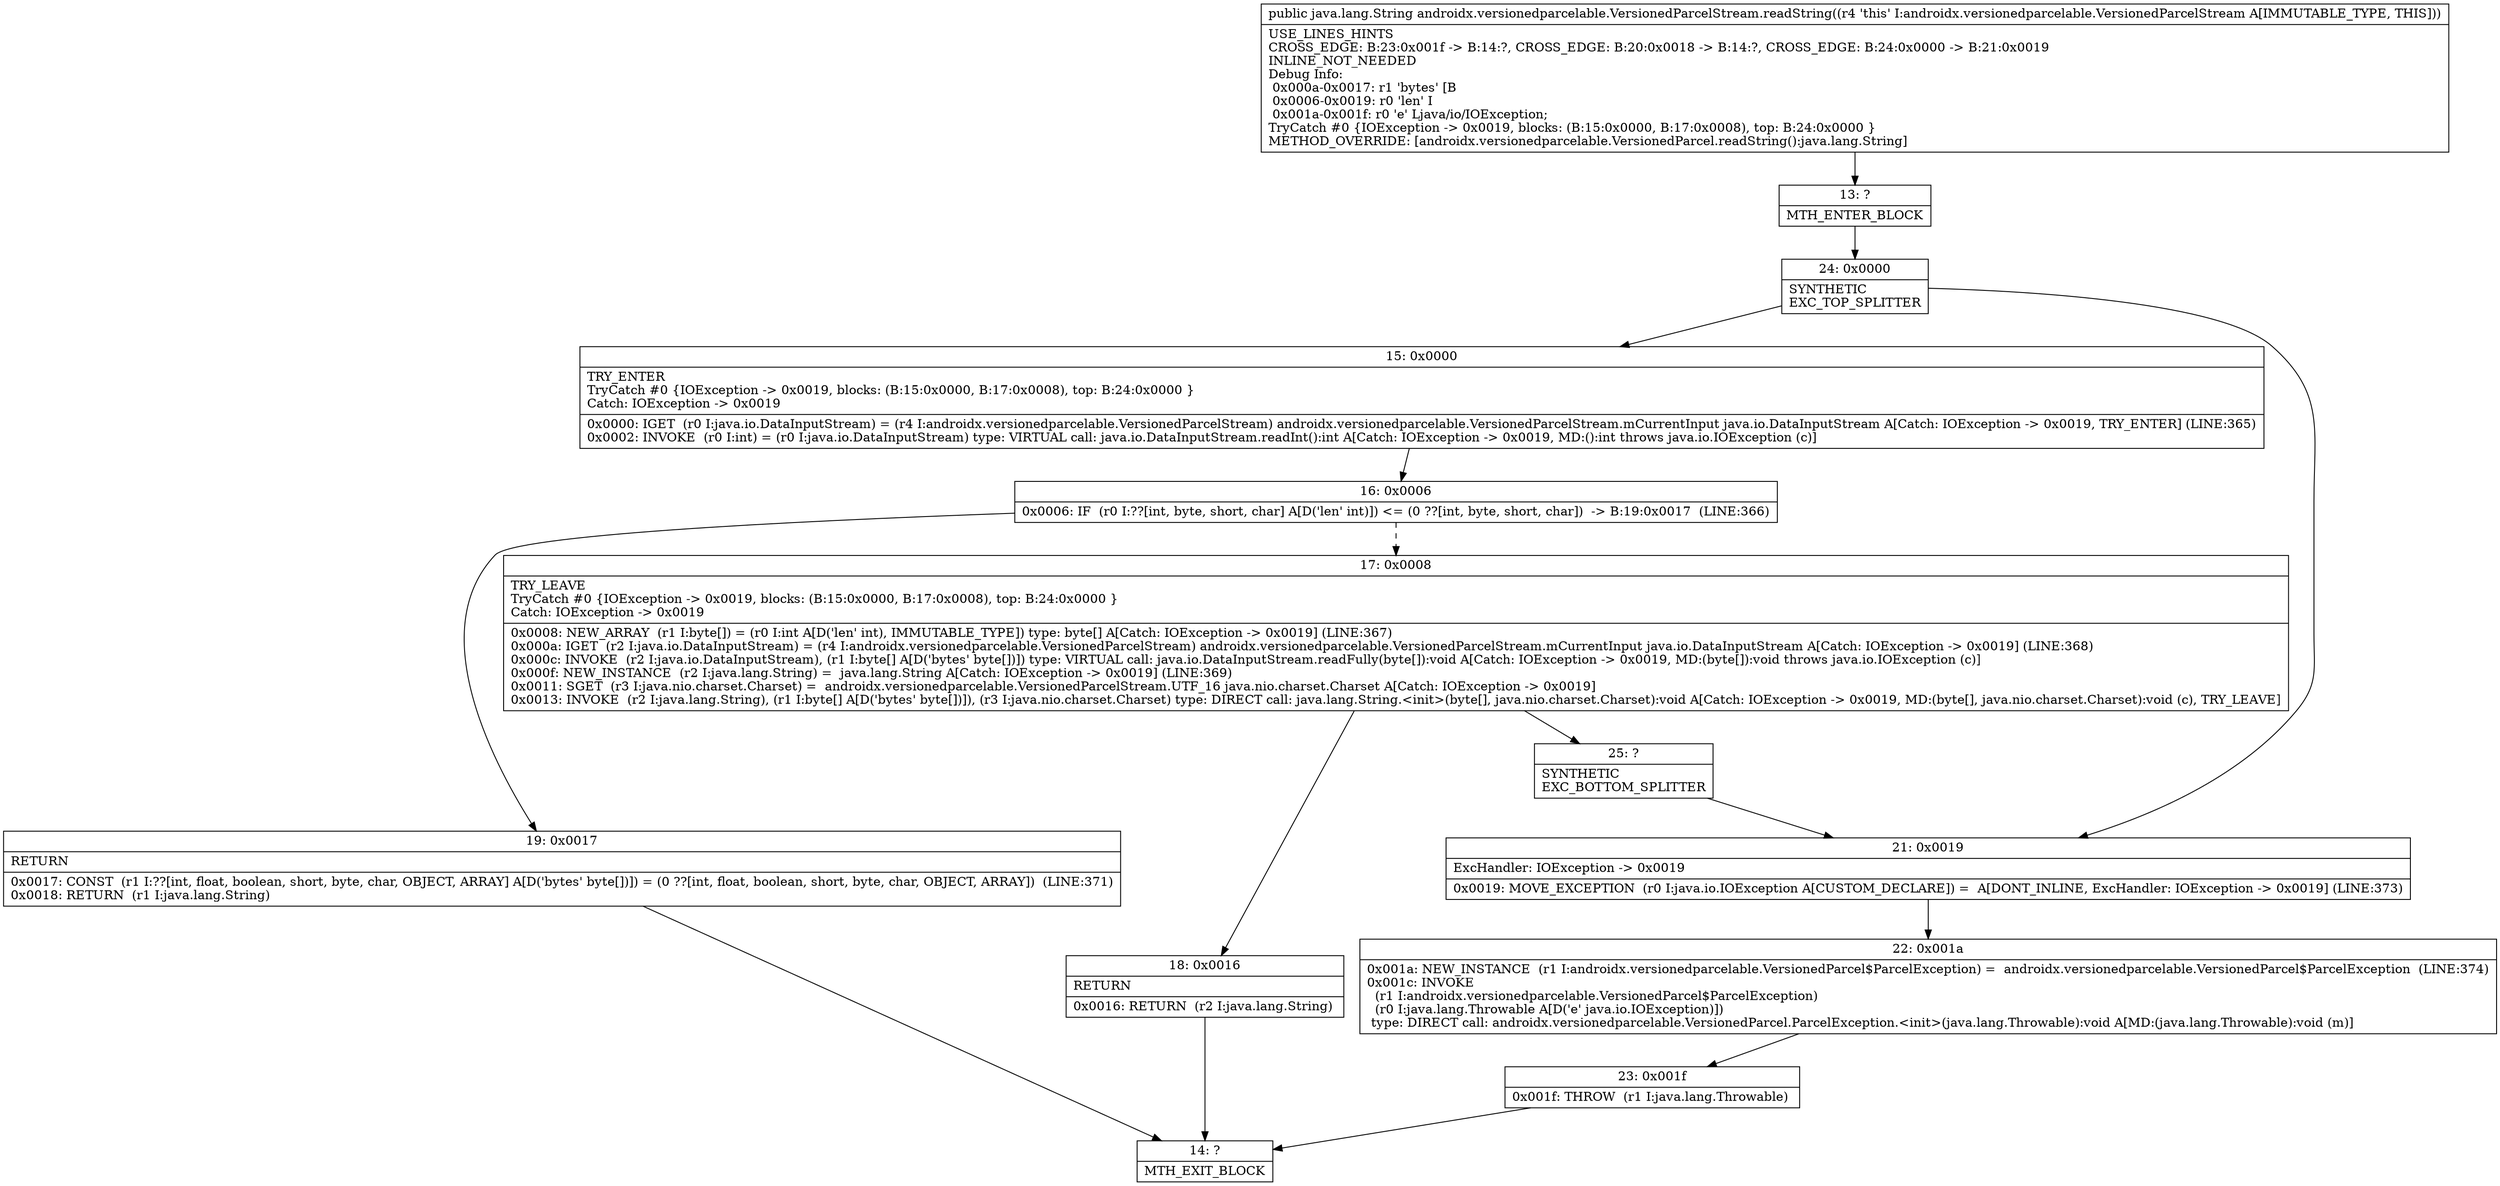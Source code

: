 digraph "CFG forandroidx.versionedparcelable.VersionedParcelStream.readString()Ljava\/lang\/String;" {
Node_13 [shape=record,label="{13\:\ ?|MTH_ENTER_BLOCK\l}"];
Node_24 [shape=record,label="{24\:\ 0x0000|SYNTHETIC\lEXC_TOP_SPLITTER\l}"];
Node_15 [shape=record,label="{15\:\ 0x0000|TRY_ENTER\lTryCatch #0 \{IOException \-\> 0x0019, blocks: (B:15:0x0000, B:17:0x0008), top: B:24:0x0000 \}\lCatch: IOException \-\> 0x0019\l|0x0000: IGET  (r0 I:java.io.DataInputStream) = (r4 I:androidx.versionedparcelable.VersionedParcelStream) androidx.versionedparcelable.VersionedParcelStream.mCurrentInput java.io.DataInputStream A[Catch: IOException \-\> 0x0019, TRY_ENTER] (LINE:365)\l0x0002: INVOKE  (r0 I:int) = (r0 I:java.io.DataInputStream) type: VIRTUAL call: java.io.DataInputStream.readInt():int A[Catch: IOException \-\> 0x0019, MD:():int throws java.io.IOException (c)]\l}"];
Node_16 [shape=record,label="{16\:\ 0x0006|0x0006: IF  (r0 I:??[int, byte, short, char] A[D('len' int)]) \<= (0 ??[int, byte, short, char])  \-\> B:19:0x0017  (LINE:366)\l}"];
Node_17 [shape=record,label="{17\:\ 0x0008|TRY_LEAVE\lTryCatch #0 \{IOException \-\> 0x0019, blocks: (B:15:0x0000, B:17:0x0008), top: B:24:0x0000 \}\lCatch: IOException \-\> 0x0019\l|0x0008: NEW_ARRAY  (r1 I:byte[]) = (r0 I:int A[D('len' int), IMMUTABLE_TYPE]) type: byte[] A[Catch: IOException \-\> 0x0019] (LINE:367)\l0x000a: IGET  (r2 I:java.io.DataInputStream) = (r4 I:androidx.versionedparcelable.VersionedParcelStream) androidx.versionedparcelable.VersionedParcelStream.mCurrentInput java.io.DataInputStream A[Catch: IOException \-\> 0x0019] (LINE:368)\l0x000c: INVOKE  (r2 I:java.io.DataInputStream), (r1 I:byte[] A[D('bytes' byte[])]) type: VIRTUAL call: java.io.DataInputStream.readFully(byte[]):void A[Catch: IOException \-\> 0x0019, MD:(byte[]):void throws java.io.IOException (c)]\l0x000f: NEW_INSTANCE  (r2 I:java.lang.String) =  java.lang.String A[Catch: IOException \-\> 0x0019] (LINE:369)\l0x0011: SGET  (r3 I:java.nio.charset.Charset) =  androidx.versionedparcelable.VersionedParcelStream.UTF_16 java.nio.charset.Charset A[Catch: IOException \-\> 0x0019]\l0x0013: INVOKE  (r2 I:java.lang.String), (r1 I:byte[] A[D('bytes' byte[])]), (r3 I:java.nio.charset.Charset) type: DIRECT call: java.lang.String.\<init\>(byte[], java.nio.charset.Charset):void A[Catch: IOException \-\> 0x0019, MD:(byte[], java.nio.charset.Charset):void (c), TRY_LEAVE]\l}"];
Node_18 [shape=record,label="{18\:\ 0x0016|RETURN\l|0x0016: RETURN  (r2 I:java.lang.String) \l}"];
Node_14 [shape=record,label="{14\:\ ?|MTH_EXIT_BLOCK\l}"];
Node_25 [shape=record,label="{25\:\ ?|SYNTHETIC\lEXC_BOTTOM_SPLITTER\l}"];
Node_19 [shape=record,label="{19\:\ 0x0017|RETURN\l|0x0017: CONST  (r1 I:??[int, float, boolean, short, byte, char, OBJECT, ARRAY] A[D('bytes' byte[])]) = (0 ??[int, float, boolean, short, byte, char, OBJECT, ARRAY])  (LINE:371)\l0x0018: RETURN  (r1 I:java.lang.String) \l}"];
Node_21 [shape=record,label="{21\:\ 0x0019|ExcHandler: IOException \-\> 0x0019\l|0x0019: MOVE_EXCEPTION  (r0 I:java.io.IOException A[CUSTOM_DECLARE]) =  A[DONT_INLINE, ExcHandler: IOException \-\> 0x0019] (LINE:373)\l}"];
Node_22 [shape=record,label="{22\:\ 0x001a|0x001a: NEW_INSTANCE  (r1 I:androidx.versionedparcelable.VersionedParcel$ParcelException) =  androidx.versionedparcelable.VersionedParcel$ParcelException  (LINE:374)\l0x001c: INVOKE  \l  (r1 I:androidx.versionedparcelable.VersionedParcel$ParcelException)\l  (r0 I:java.lang.Throwable A[D('e' java.io.IOException)])\l type: DIRECT call: androidx.versionedparcelable.VersionedParcel.ParcelException.\<init\>(java.lang.Throwable):void A[MD:(java.lang.Throwable):void (m)]\l}"];
Node_23 [shape=record,label="{23\:\ 0x001f|0x001f: THROW  (r1 I:java.lang.Throwable) \l}"];
MethodNode[shape=record,label="{public java.lang.String androidx.versionedparcelable.VersionedParcelStream.readString((r4 'this' I:androidx.versionedparcelable.VersionedParcelStream A[IMMUTABLE_TYPE, THIS]))  | USE_LINES_HINTS\lCROSS_EDGE: B:23:0x001f \-\> B:14:?, CROSS_EDGE: B:20:0x0018 \-\> B:14:?, CROSS_EDGE: B:24:0x0000 \-\> B:21:0x0019\lINLINE_NOT_NEEDED\lDebug Info:\l  0x000a\-0x0017: r1 'bytes' [B\l  0x0006\-0x0019: r0 'len' I\l  0x001a\-0x001f: r0 'e' Ljava\/io\/IOException;\lTryCatch #0 \{IOException \-\> 0x0019, blocks: (B:15:0x0000, B:17:0x0008), top: B:24:0x0000 \}\lMETHOD_OVERRIDE: [androidx.versionedparcelable.VersionedParcel.readString():java.lang.String]\l}"];
MethodNode -> Node_13;Node_13 -> Node_24;
Node_24 -> Node_15;
Node_24 -> Node_21;
Node_15 -> Node_16;
Node_16 -> Node_17[style=dashed];
Node_16 -> Node_19;
Node_17 -> Node_18;
Node_17 -> Node_25;
Node_18 -> Node_14;
Node_25 -> Node_21;
Node_19 -> Node_14;
Node_21 -> Node_22;
Node_22 -> Node_23;
Node_23 -> Node_14;
}

